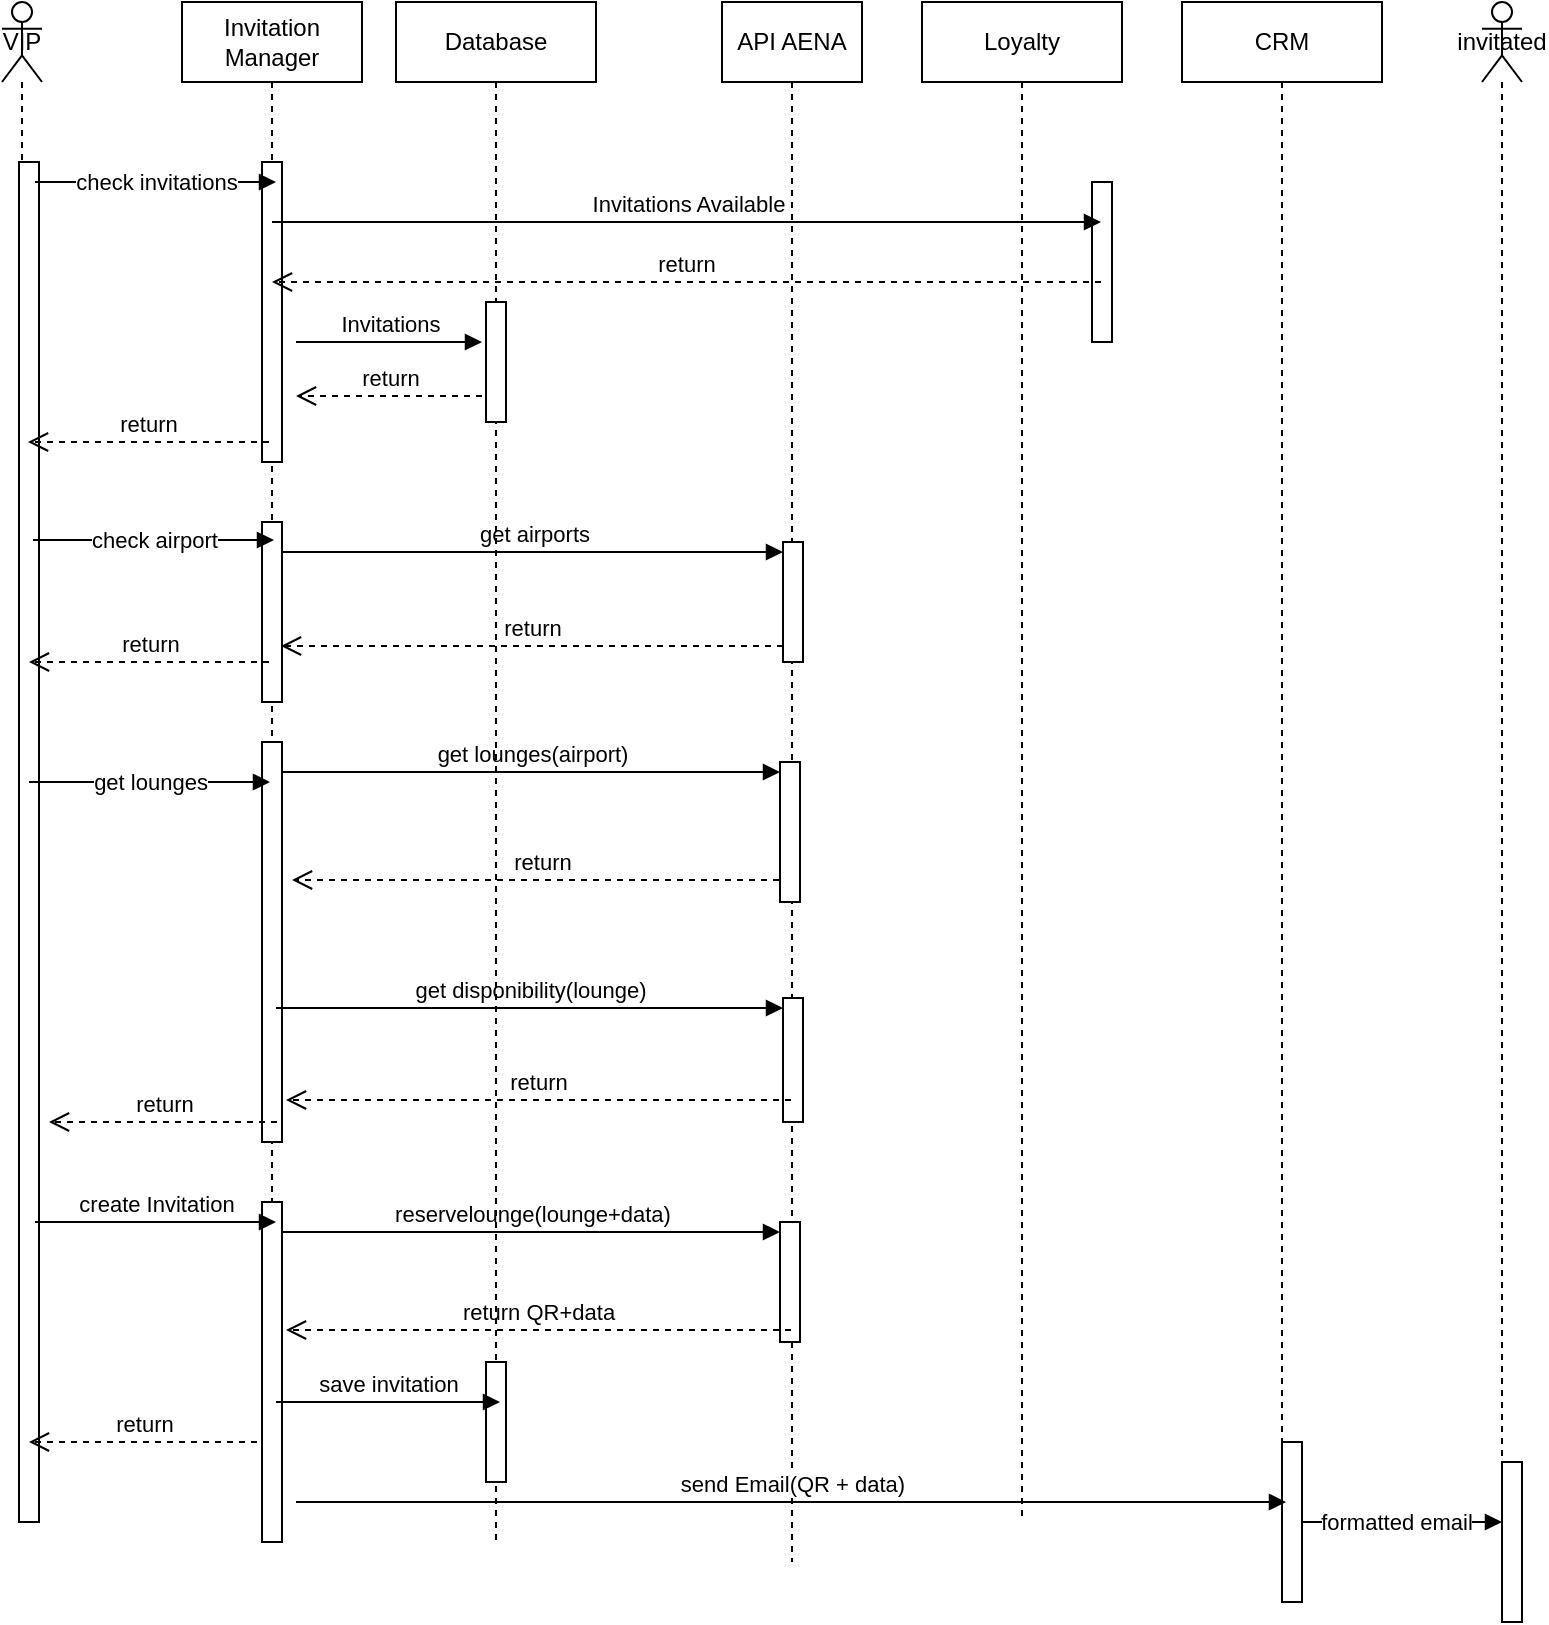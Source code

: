 <mxfile version="28.0.6">
  <diagram name="Page-1" id="Hnw-s1tRD2DG_9T0j3i2">
    <mxGraphModel dx="1426" dy="841" grid="1" gridSize="10" guides="1" tooltips="1" connect="1" arrows="1" fold="1" page="1" pageScale="1" pageWidth="850" pageHeight="1100" math="0" shadow="0">
      <root>
        <mxCell id="0" />
        <mxCell id="1" parent="0" />
        <mxCell id="txmhC7ABkBW3NsBK9lYG-10" value="Invitation Manager" style="shape=umlLifeline;perimeter=lifelinePerimeter;whiteSpace=wrap;html=1;container=1;dropTarget=0;collapsible=0;recursiveResize=0;outlineConnect=0;portConstraint=eastwest;newEdgeStyle={&quot;curved&quot;:0,&quot;rounded&quot;:0};" vertex="1" parent="1">
          <mxGeometry x="120" y="50" width="90" height="770" as="geometry" />
        </mxCell>
        <mxCell id="txmhC7ABkBW3NsBK9lYG-25" value="get lounges(airport)" style="html=1;verticalAlign=bottom;endArrow=block;curved=0;rounded=0;entryX=0;entryY=0;entryDx=0;entryDy=5;exitX=0;exitY=0;exitDx=0;exitDy=5;exitPerimeter=0;" edge="1" parent="txmhC7ABkBW3NsBK9lYG-10" target="txmhC7ABkBW3NsBK9lYG-22">
          <mxGeometry relative="1" as="geometry">
            <mxPoint x="50" y="385" as="sourcePoint" />
          </mxGeometry>
        </mxCell>
        <mxCell id="txmhC7ABkBW3NsBK9lYG-26" value="return" style="html=1;verticalAlign=bottom;endArrow=open;dashed=1;endSize=8;curved=0;rounded=0;" edge="1" parent="txmhC7ABkBW3NsBK9lYG-10" source="txmhC7ABkBW3NsBK9lYG-11">
          <mxGeometry relative="1" as="geometry">
            <mxPoint x="55" y="439" as="targetPoint" />
            <mxPoint x="210" y="439" as="sourcePoint" />
          </mxGeometry>
        </mxCell>
        <mxCell id="txmhC7ABkBW3NsBK9lYG-57" value="" style="html=1;points=[[0,0,0,0,5],[0,1,0,0,-5],[1,0,0,0,5],[1,1,0,0,-5]];perimeter=orthogonalPerimeter;outlineConnect=0;targetShapes=umlLifeline;portConstraint=eastwest;newEdgeStyle={&quot;curved&quot;:0,&quot;rounded&quot;:0};" vertex="1" parent="txmhC7ABkBW3NsBK9lYG-10">
          <mxGeometry x="40" y="260" width="10" height="90" as="geometry" />
        </mxCell>
        <mxCell id="txmhC7ABkBW3NsBK9lYG-58" value="" style="html=1;points=[[0,0,0,0,5],[0,1,0,0,-5],[1,0,0,0,5],[1,1,0,0,-5]];perimeter=orthogonalPerimeter;outlineConnect=0;targetShapes=umlLifeline;portConstraint=eastwest;newEdgeStyle={&quot;curved&quot;:0,&quot;rounded&quot;:0};" vertex="1" parent="txmhC7ABkBW3NsBK9lYG-10">
          <mxGeometry x="40" y="370" width="10" height="200" as="geometry" />
        </mxCell>
        <mxCell id="txmhC7ABkBW3NsBK9lYG-65" value="" style="html=1;points=[[0,0,0,0,5],[0,1,0,0,-5],[1,0,0,0,5],[1,1,0,0,-5]];perimeter=orthogonalPerimeter;outlineConnect=0;targetShapes=umlLifeline;portConstraint=eastwest;newEdgeStyle={&quot;curved&quot;:0,&quot;rounded&quot;:0};" vertex="1" parent="txmhC7ABkBW3NsBK9lYG-10">
          <mxGeometry x="40" y="600" width="10" height="170" as="geometry" />
        </mxCell>
        <mxCell id="txmhC7ABkBW3NsBK9lYG-31" value="" style="html=1;points=[[0,0,0,0,5],[0,1,0,0,-5],[1,0,0,0,5],[1,1,0,0,-5]];perimeter=orthogonalPerimeter;outlineConnect=0;targetShapes=umlLifeline;portConstraint=eastwest;newEdgeStyle={&quot;curved&quot;:0,&quot;rounded&quot;:0};" vertex="1" parent="txmhC7ABkBW3NsBK9lYG-10">
          <mxGeometry x="40" y="80" width="10" height="150" as="geometry" />
        </mxCell>
        <mxCell id="txmhC7ABkBW3NsBK9lYG-11" value="API AENA" style="shape=umlLifeline;perimeter=lifelinePerimeter;whiteSpace=wrap;html=1;container=1;dropTarget=0;collapsible=0;recursiveResize=0;outlineConnect=0;portConstraint=eastwest;newEdgeStyle={&quot;curved&quot;:0,&quot;rounded&quot;:0};" vertex="1" parent="1">
          <mxGeometry x="390" y="50" width="70" height="780" as="geometry" />
        </mxCell>
        <mxCell id="txmhC7ABkBW3NsBK9lYG-17" value="" style="html=1;points=[[0,0,0,0,5],[0,1,0,0,-5],[1,0,0,0,5],[1,1,0,0,-5]];perimeter=orthogonalPerimeter;outlineConnect=0;targetShapes=umlLifeline;portConstraint=eastwest;newEdgeStyle={&quot;curved&quot;:0,&quot;rounded&quot;:0};" vertex="1" parent="txmhC7ABkBW3NsBK9lYG-11">
          <mxGeometry x="30.5" y="270" width="10" height="60" as="geometry" />
        </mxCell>
        <mxCell id="txmhC7ABkBW3NsBK9lYG-22" value="" style="html=1;points=[[0,0,0,0,5],[0,1,0,0,-5],[1,0,0,0,5],[1,1,0,0,-5]];perimeter=orthogonalPerimeter;outlineConnect=0;targetShapes=umlLifeline;portConstraint=eastwest;newEdgeStyle={&quot;curved&quot;:0,&quot;rounded&quot;:0};" vertex="1" parent="txmhC7ABkBW3NsBK9lYG-11">
          <mxGeometry x="29" y="380" width="10" height="70" as="geometry" />
        </mxCell>
        <mxCell id="txmhC7ABkBW3NsBK9lYG-28" value="" style="html=1;points=[[0,0,0,0,5],[0,1,0,0,-5],[1,0,0,0,5],[1,1,0,0,-5]];perimeter=orthogonalPerimeter;outlineConnect=0;targetShapes=umlLifeline;portConstraint=eastwest;newEdgeStyle={&quot;curved&quot;:0,&quot;rounded&quot;:0};" vertex="1" parent="txmhC7ABkBW3NsBK9lYG-11">
          <mxGeometry x="30.5" y="498" width="10" height="62" as="geometry" />
        </mxCell>
        <mxCell id="txmhC7ABkBW3NsBK9lYG-32" value="" style="html=1;points=[[0,0,0,0,5],[0,1,0,0,-5],[1,0,0,0,5],[1,1,0,0,-5]];perimeter=orthogonalPerimeter;outlineConnect=0;targetShapes=umlLifeline;portConstraint=eastwest;newEdgeStyle={&quot;curved&quot;:0,&quot;rounded&quot;:0};" vertex="1" parent="txmhC7ABkBW3NsBK9lYG-11">
          <mxGeometry x="29" y="610" width="10" height="60" as="geometry" />
        </mxCell>
        <mxCell id="txmhC7ABkBW3NsBK9lYG-49" value="" style="html=1;points=[[0,0,0,0,5],[0,1,0,0,-5],[1,0,0,0,5],[1,1,0,0,-5]];perimeter=orthogonalPerimeter;outlineConnect=0;targetShapes=umlLifeline;portConstraint=eastwest;newEdgeStyle={&quot;curved&quot;:0,&quot;rounded&quot;:0};" vertex="1" parent="txmhC7ABkBW3NsBK9lYG-11">
          <mxGeometry x="185" y="90" width="10" height="80" as="geometry" />
        </mxCell>
        <mxCell id="txmhC7ABkBW3NsBK9lYG-51" value="Invitations Available" style="html=1;verticalAlign=bottom;endArrow=block;curved=0;rounded=0;" edge="1" parent="txmhC7ABkBW3NsBK9lYG-11" source="txmhC7ABkBW3NsBK9lYG-10">
          <mxGeometry relative="1" as="geometry">
            <mxPoint x="-180" y="110" as="sourcePoint" />
            <mxPoint x="189.5" y="110" as="targetPoint" />
          </mxGeometry>
        </mxCell>
        <mxCell id="txmhC7ABkBW3NsBK9lYG-53" value="return" style="html=1;verticalAlign=bottom;endArrow=open;dashed=1;endSize=8;curved=0;rounded=0;" edge="1" parent="txmhC7ABkBW3NsBK9lYG-11" target="txmhC7ABkBW3NsBK9lYG-10">
          <mxGeometry relative="1" as="geometry">
            <mxPoint x="-177.5" y="140" as="targetPoint" />
            <mxPoint x="189.5" y="140" as="sourcePoint" />
          </mxGeometry>
        </mxCell>
        <mxCell id="txmhC7ABkBW3NsBK9lYG-18" value="get airports" style="html=1;verticalAlign=bottom;endArrow=block;curved=0;rounded=0;entryX=0;entryY=0;entryDx=0;entryDy=5;exitX=0;exitY=0;exitDx=0;exitDy=5;exitPerimeter=0;" edge="1" target="txmhC7ABkBW3NsBK9lYG-17" parent="1">
          <mxGeometry relative="1" as="geometry">
            <mxPoint x="170" y="325" as="sourcePoint" />
          </mxGeometry>
        </mxCell>
        <mxCell id="txmhC7ABkBW3NsBK9lYG-19" value="return" style="html=1;verticalAlign=bottom;endArrow=open;dashed=1;endSize=8;curved=0;rounded=0;" edge="1" source="txmhC7ABkBW3NsBK9lYG-17" parent="1">
          <mxGeometry relative="1" as="geometry">
            <mxPoint x="169.5" y="372" as="targetPoint" />
            <mxPoint x="330" y="372" as="sourcePoint" />
          </mxGeometry>
        </mxCell>
        <mxCell id="txmhC7ABkBW3NsBK9lYG-29" value="get disponibility(lounge)" style="html=1;verticalAlign=bottom;endArrow=block;curved=0;rounded=0;entryX=0;entryY=0;entryDx=0;entryDy=5;exitX=0;exitY=0;exitDx=0;exitDy=5;exitPerimeter=0;" edge="1" parent="1" target="txmhC7ABkBW3NsBK9lYG-28">
          <mxGeometry relative="1" as="geometry">
            <mxPoint x="167" y="553" as="sourcePoint" />
          </mxGeometry>
        </mxCell>
        <mxCell id="txmhC7ABkBW3NsBK9lYG-30" value="return" style="html=1;verticalAlign=bottom;endArrow=open;dashed=1;endSize=8;curved=0;rounded=0;" edge="1" parent="1" source="txmhC7ABkBW3NsBK9lYG-11">
          <mxGeometry relative="1" as="geometry">
            <mxPoint x="172" y="599" as="targetPoint" />
            <mxPoint x="327" y="599" as="sourcePoint" />
          </mxGeometry>
        </mxCell>
        <mxCell id="txmhC7ABkBW3NsBK9lYG-33" value="reservelounge(lounge+data)" style="html=1;verticalAlign=bottom;endArrow=block;curved=0;rounded=0;entryX=0;entryY=0;entryDx=0;entryDy=5;" edge="1" parent="1" target="txmhC7ABkBW3NsBK9lYG-32">
          <mxGeometry relative="1" as="geometry">
            <mxPoint x="169.5" y="665" as="sourcePoint" />
          </mxGeometry>
        </mxCell>
        <mxCell id="txmhC7ABkBW3NsBK9lYG-34" value="return QR+data" style="html=1;verticalAlign=bottom;endArrow=open;dashed=1;endSize=8;curved=0;rounded=0;" edge="1" parent="1" source="txmhC7ABkBW3NsBK9lYG-11">
          <mxGeometry relative="1" as="geometry">
            <mxPoint x="172" y="714" as="targetPoint" />
            <mxPoint x="403" y="714" as="sourcePoint" />
          </mxGeometry>
        </mxCell>
        <mxCell id="txmhC7ABkBW3NsBK9lYG-36" value="CRM" style="shape=umlLifeline;perimeter=lifelinePerimeter;whiteSpace=wrap;html=1;container=1;dropTarget=0;collapsible=0;recursiveResize=0;outlineConnect=0;portConstraint=eastwest;newEdgeStyle={&quot;curved&quot;:0,&quot;rounded&quot;:0};" vertex="1" parent="1">
          <mxGeometry x="620" y="50" width="100" height="770" as="geometry" />
        </mxCell>
        <mxCell id="txmhC7ABkBW3NsBK9lYG-38" value="" style="html=1;points=[[0,0,0,0,5],[0,1,0,0,-5],[1,0,0,0,5],[1,1,0,0,-5]];perimeter=orthogonalPerimeter;outlineConnect=0;targetShapes=umlLifeline;portConstraint=eastwest;newEdgeStyle={&quot;curved&quot;:0,&quot;rounded&quot;:0};" vertex="1" parent="txmhC7ABkBW3NsBK9lYG-36">
          <mxGeometry x="50" y="720" width="10" height="80" as="geometry" />
        </mxCell>
        <mxCell id="txmhC7ABkBW3NsBK9lYG-39" value="send Email(QR + data)" style="html=1;verticalAlign=bottom;endArrow=block;curved=0;rounded=0;entryX=0;entryY=0;entryDx=0;entryDy=5;exitX=1;exitY=0;exitDx=0;exitDy=5;exitPerimeter=0;" edge="1" parent="1">
          <mxGeometry relative="1" as="geometry">
            <mxPoint x="177" y="800" as="sourcePoint" />
            <mxPoint x="672" y="800" as="targetPoint" />
          </mxGeometry>
        </mxCell>
        <mxCell id="txmhC7ABkBW3NsBK9lYG-42" value="invitated" style="shape=umlLifeline;perimeter=lifelinePerimeter;whiteSpace=wrap;html=1;container=1;dropTarget=0;collapsible=0;recursiveResize=0;outlineConnect=0;portConstraint=eastwest;newEdgeStyle={&quot;curved&quot;:0,&quot;rounded&quot;:0};participant=umlActor;" vertex="1" parent="1">
          <mxGeometry x="770" y="50" width="20" height="790" as="geometry" />
        </mxCell>
        <mxCell id="txmhC7ABkBW3NsBK9lYG-44" value="" style="html=1;points=[[0,0,0,0,5],[0,1,0,0,-5],[1,0,0,0,5],[1,1,0,0,-5]];perimeter=orthogonalPerimeter;outlineConnect=0;targetShapes=umlLifeline;portConstraint=eastwest;newEdgeStyle={&quot;curved&quot;:0,&quot;rounded&quot;:0};" vertex="1" parent="txmhC7ABkBW3NsBK9lYG-42">
          <mxGeometry x="10" y="730" width="10" height="80" as="geometry" />
        </mxCell>
        <mxCell id="txmhC7ABkBW3NsBK9lYG-45" value="" style="html=1;verticalAlign=bottom;endArrow=block;curved=0;rounded=0;" edge="1" parent="1" source="txmhC7ABkBW3NsBK9lYG-38" target="txmhC7ABkBW3NsBK9lYG-44">
          <mxGeometry relative="1" as="geometry">
            <mxPoint x="645" y="794" as="sourcePoint" />
            <mxPoint x="714.5" y="794" as="targetPoint" />
          </mxGeometry>
        </mxCell>
        <mxCell id="txmhC7ABkBW3NsBK9lYG-46" value="formatted email" style="edgeLabel;html=1;align=center;verticalAlign=middle;resizable=0;points=[];" vertex="1" connectable="0" parent="txmhC7ABkBW3NsBK9lYG-45">
          <mxGeometry x="-0.056" relative="1" as="geometry">
            <mxPoint as="offset" />
          </mxGeometry>
        </mxCell>
        <mxCell id="txmhC7ABkBW3NsBK9lYG-47" value="VIP" style="shape=umlLifeline;perimeter=lifelinePerimeter;whiteSpace=wrap;html=1;container=1;dropTarget=0;collapsible=0;recursiveResize=0;outlineConnect=0;portConstraint=eastwest;newEdgeStyle={&quot;curved&quot;:0,&quot;rounded&quot;:0};participant=umlActor;" vertex="1" parent="1">
          <mxGeometry x="30" y="50" width="20" height="760" as="geometry" />
        </mxCell>
        <mxCell id="txmhC7ABkBW3NsBK9lYG-68" value="" style="html=1;points=[[0,0,0,0,5],[0,1,0,0,-5],[1,0,0,0,5],[1,1,0,0,-5]];perimeter=orthogonalPerimeter;outlineConnect=0;targetShapes=umlLifeline;portConstraint=eastwest;newEdgeStyle={&quot;curved&quot;:0,&quot;rounded&quot;:0};" vertex="1" parent="txmhC7ABkBW3NsBK9lYG-47">
          <mxGeometry x="8.5" y="80" width="10" height="680" as="geometry" />
        </mxCell>
        <mxCell id="txmhC7ABkBW3NsBK9lYG-48" value="Loyalty" style="shape=umlLifeline;perimeter=lifelinePerimeter;whiteSpace=wrap;html=1;container=1;dropTarget=0;collapsible=0;recursiveResize=0;outlineConnect=0;portConstraint=eastwest;newEdgeStyle={&quot;curved&quot;:0,&quot;rounded&quot;:0};" vertex="1" parent="1">
          <mxGeometry x="490" y="50" width="100" height="760" as="geometry" />
        </mxCell>
        <mxCell id="txmhC7ABkBW3NsBK9lYG-50" value="" style="html=1;verticalAlign=bottom;endArrow=block;curved=0;rounded=0;entryX=0;entryY=0;entryDx=0;entryDy=5;" edge="1" parent="1">
          <mxGeometry relative="1" as="geometry">
            <mxPoint x="46.5" y="140" as="sourcePoint" />
            <mxPoint x="167" y="140" as="targetPoint" />
          </mxGeometry>
        </mxCell>
        <mxCell id="txmhC7ABkBW3NsBK9lYG-54" value="check invitations" style="edgeLabel;html=1;align=center;verticalAlign=middle;resizable=0;points=[];" vertex="1" connectable="0" parent="txmhC7ABkBW3NsBK9lYG-50">
          <mxGeometry x="-0.004" relative="1" as="geometry">
            <mxPoint as="offset" />
          </mxGeometry>
        </mxCell>
        <mxCell id="txmhC7ABkBW3NsBK9lYG-55" value="" style="html=1;verticalAlign=bottom;endArrow=block;curved=0;rounded=0;entryX=0;entryY=0;entryDx=0;entryDy=5;" edge="1" parent="1">
          <mxGeometry relative="1" as="geometry">
            <mxPoint x="45.5" y="319" as="sourcePoint" />
            <mxPoint x="166" y="319" as="targetPoint" />
          </mxGeometry>
        </mxCell>
        <mxCell id="txmhC7ABkBW3NsBK9lYG-56" value="check airport" style="edgeLabel;html=1;align=center;verticalAlign=middle;resizable=0;points=[];" vertex="1" connectable="0" parent="txmhC7ABkBW3NsBK9lYG-55">
          <mxGeometry x="-0.004" relative="1" as="geometry">
            <mxPoint as="offset" />
          </mxGeometry>
        </mxCell>
        <mxCell id="txmhC7ABkBW3NsBK9lYG-59" value="" style="html=1;verticalAlign=bottom;endArrow=block;curved=0;rounded=0;entryX=0;entryY=0;entryDx=0;entryDy=5;" edge="1" parent="1">
          <mxGeometry relative="1" as="geometry">
            <mxPoint x="43.5" y="440" as="sourcePoint" />
            <mxPoint x="164" y="440" as="targetPoint" />
          </mxGeometry>
        </mxCell>
        <mxCell id="txmhC7ABkBW3NsBK9lYG-60" value="get lounges" style="edgeLabel;html=1;align=center;verticalAlign=middle;resizable=0;points=[];" vertex="1" connectable="0" parent="txmhC7ABkBW3NsBK9lYG-59">
          <mxGeometry x="-0.004" relative="1" as="geometry">
            <mxPoint as="offset" />
          </mxGeometry>
        </mxCell>
        <mxCell id="txmhC7ABkBW3NsBK9lYG-66" value="return" style="html=1;verticalAlign=bottom;endArrow=open;dashed=1;endSize=8;curved=0;rounded=0;" edge="1" parent="1">
          <mxGeometry relative="1" as="geometry">
            <mxPoint x="43" y="270" as="targetPoint" />
            <mxPoint x="163.5" y="270" as="sourcePoint" />
          </mxGeometry>
        </mxCell>
        <mxCell id="txmhC7ABkBW3NsBK9lYG-67" value="return" style="html=1;verticalAlign=bottom;endArrow=open;dashed=1;endSize=8;curved=0;rounded=0;" edge="1" parent="1">
          <mxGeometry relative="1" as="geometry">
            <mxPoint x="43.5" y="380" as="targetPoint" />
            <mxPoint x="163.5" y="380" as="sourcePoint" />
          </mxGeometry>
        </mxCell>
        <mxCell id="txmhC7ABkBW3NsBK9lYG-69" value="return" style="html=1;verticalAlign=bottom;endArrow=open;dashed=1;endSize=8;curved=0;rounded=0;" edge="1" parent="1">
          <mxGeometry relative="1" as="geometry">
            <mxPoint x="53.5" y="610" as="targetPoint" />
            <mxPoint x="167.5" y="610" as="sourcePoint" />
          </mxGeometry>
        </mxCell>
        <mxCell id="txmhC7ABkBW3NsBK9lYG-70" value="create Invitation" style="html=1;verticalAlign=bottom;endArrow=block;curved=0;rounded=0;entryX=0;entryY=0;entryDx=0;entryDy=5;" edge="1" parent="1">
          <mxGeometry relative="1" as="geometry">
            <mxPoint x="46.5" y="660" as="sourcePoint" />
            <mxPoint x="167" y="660" as="targetPoint" />
          </mxGeometry>
        </mxCell>
        <mxCell id="txmhC7ABkBW3NsBK9lYG-72" value="return" style="html=1;verticalAlign=bottom;endArrow=open;dashed=1;endSize=8;curved=0;rounded=0;" edge="1" parent="1">
          <mxGeometry relative="1" as="geometry">
            <mxPoint x="43.5" y="770" as="targetPoint" />
            <mxPoint x="157.5" y="770" as="sourcePoint" />
          </mxGeometry>
        </mxCell>
        <mxCell id="txmhC7ABkBW3NsBK9lYG-73" value="Database" style="shape=umlLifeline;perimeter=lifelinePerimeter;whiteSpace=wrap;html=1;container=1;dropTarget=0;collapsible=0;recursiveResize=0;outlineConnect=0;portConstraint=eastwest;newEdgeStyle={&quot;curved&quot;:0,&quot;rounded&quot;:0};" vertex="1" parent="1">
          <mxGeometry x="227" y="50" width="100" height="770" as="geometry" />
        </mxCell>
        <mxCell id="txmhC7ABkBW3NsBK9lYG-75" value="" style="html=1;points=[[0,0,0,0,5],[0,1,0,0,-5],[1,0,0,0,5],[1,1,0,0,-5]];perimeter=orthogonalPerimeter;outlineConnect=0;targetShapes=umlLifeline;portConstraint=eastwest;newEdgeStyle={&quot;curved&quot;:0,&quot;rounded&quot;:0};" vertex="1" parent="txmhC7ABkBW3NsBK9lYG-73">
          <mxGeometry x="45" y="150" width="10" height="60" as="geometry" />
        </mxCell>
        <mxCell id="txmhC7ABkBW3NsBK9lYG-74" value="Invitations" style="html=1;verticalAlign=bottom;endArrow=block;curved=0;rounded=0;" edge="1" parent="txmhC7ABkBW3NsBK9lYG-73">
          <mxGeometry relative="1" as="geometry">
            <mxPoint x="-50" y="170" as="sourcePoint" />
            <mxPoint x="43" y="170" as="targetPoint" />
          </mxGeometry>
        </mxCell>
        <mxCell id="txmhC7ABkBW3NsBK9lYG-77" value="" style="html=1;points=[[0,0,0,0,5],[0,1,0,0,-5],[1,0,0,0,5],[1,1,0,0,-5]];perimeter=orthogonalPerimeter;outlineConnect=0;targetShapes=umlLifeline;portConstraint=eastwest;newEdgeStyle={&quot;curved&quot;:0,&quot;rounded&quot;:0};" vertex="1" parent="txmhC7ABkBW3NsBK9lYG-73">
          <mxGeometry x="45" y="680" width="10" height="60" as="geometry" />
        </mxCell>
        <mxCell id="txmhC7ABkBW3NsBK9lYG-76" value="return" style="html=1;verticalAlign=bottom;endArrow=open;dashed=1;endSize=8;curved=0;rounded=0;" edge="1" parent="1">
          <mxGeometry relative="1" as="geometry">
            <mxPoint x="177" y="247" as="targetPoint" />
            <mxPoint x="270" y="247" as="sourcePoint" />
          </mxGeometry>
        </mxCell>
        <mxCell id="txmhC7ABkBW3NsBK9lYG-78" value="save invitation" style="html=1;verticalAlign=bottom;endArrow=block;curved=0;rounded=0;" edge="1" parent="1">
          <mxGeometry relative="1" as="geometry">
            <mxPoint x="167" y="750" as="sourcePoint" />
            <mxPoint x="279" y="750" as="targetPoint" />
          </mxGeometry>
        </mxCell>
      </root>
    </mxGraphModel>
  </diagram>
</mxfile>
